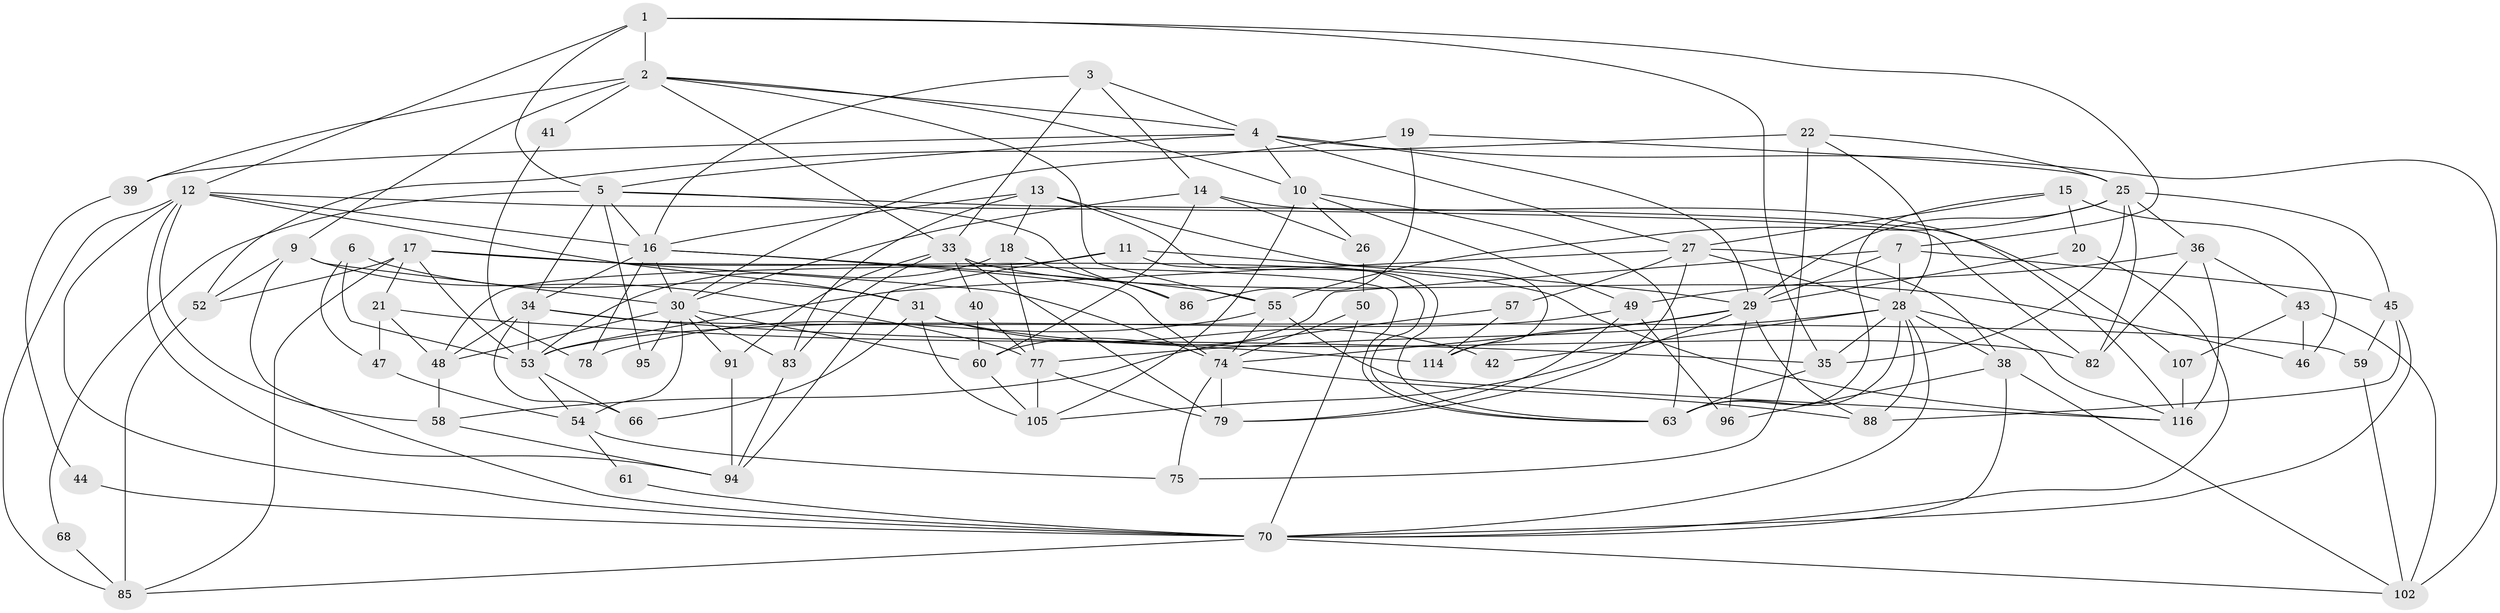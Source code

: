 // Generated by graph-tools (version 1.1) at 2025/23/03/03/25 07:23:57]
// undirected, 77 vertices, 190 edges
graph export_dot {
graph [start="1"]
  node [color=gray90,style=filled];
  1 [super="+113"];
  2 [super="+100"];
  3;
  4 [super="+8"];
  5 [super="+104"];
  6;
  7 [super="+37"];
  9 [super="+32"];
  10 [super="+51"];
  11;
  12 [super="+99"];
  13 [super="+56"];
  14 [super="+71"];
  15 [super="+112"];
  16 [super="+62"];
  17 [super="+111"];
  18 [super="+24"];
  19;
  20;
  21 [super="+110"];
  22 [super="+23"];
  25 [super="+119"];
  26;
  27 [super="+92"];
  28 [super="+69"];
  29 [super="+72"];
  30 [super="+84"];
  31 [super="+106"];
  33 [super="+73"];
  34 [super="+80"];
  35;
  36;
  38 [super="+89"];
  39;
  40;
  41;
  42;
  43;
  44;
  45 [super="+81"];
  46;
  47;
  48 [super="+67"];
  49;
  50;
  52 [super="+93"];
  53 [super="+64"];
  54 [super="+76"];
  55 [super="+101"];
  57;
  58 [super="+87"];
  59;
  60 [super="+98"];
  61;
  63 [super="+65"];
  66;
  68;
  70 [super="+117"];
  74 [super="+103"];
  75;
  77 [super="+97"];
  78;
  79 [super="+108"];
  82;
  83 [super="+90"];
  85 [super="+109"];
  86;
  88;
  91;
  94 [super="+115"];
  95;
  96;
  102;
  105;
  107;
  114;
  116 [super="+118"];
  1 -- 35;
  1 -- 5;
  1 -- 7;
  1 -- 2;
  1 -- 12;
  2 -- 4;
  2 -- 9;
  2 -- 39;
  2 -- 41;
  2 -- 10;
  2 -- 33;
  2 -- 55;
  3 -- 16;
  3 -- 14;
  3 -- 33;
  3 -- 4;
  4 -- 102;
  4 -- 10;
  4 -- 29;
  4 -- 5;
  4 -- 39;
  4 -- 27;
  5 -- 68;
  5 -- 95;
  5 -- 34;
  5 -- 86;
  5 -- 107;
  5 -- 16;
  6 -- 31;
  6 -- 47;
  6 -- 53;
  7 -- 45;
  7 -- 60;
  7 -- 29;
  7 -- 28;
  9 -- 77;
  9 -- 70;
  9 -- 52;
  9 -- 30;
  10 -- 105;
  10 -- 26;
  10 -- 49;
  10 -- 63;
  11 -- 63;
  11 -- 29;
  11 -- 48;
  11 -- 94;
  12 -- 85;
  12 -- 94;
  12 -- 16;
  12 -- 82;
  12 -- 58 [weight=2];
  12 -- 31;
  12 -- 70;
  13 -- 114;
  13 -- 16;
  13 -- 18;
  13 -- 83;
  13 -- 63;
  14 -- 30;
  14 -- 26;
  14 -- 60;
  14 -- 116;
  15 -- 20;
  15 -- 27;
  15 -- 46;
  15 -- 63;
  16 -- 74;
  16 -- 78 [weight=2];
  16 -- 34;
  16 -- 55;
  16 -- 30;
  17 -- 52;
  17 -- 85;
  17 -- 63;
  17 -- 116;
  17 -- 21;
  17 -- 53;
  17 -- 74;
  18 -- 53;
  18 -- 86;
  18 -- 77;
  19 -- 86;
  19 -- 30;
  19 -- 25;
  20 -- 29;
  20 -- 70;
  21 -- 48;
  21 -- 35;
  21 -- 47;
  22 -- 25;
  22 -- 28;
  22 -- 52 [weight=2];
  22 -- 75;
  25 -- 35;
  25 -- 29;
  25 -- 55;
  25 -- 82;
  25 -- 36;
  25 -- 45;
  26 -- 50;
  27 -- 38;
  27 -- 57;
  27 -- 28;
  27 -- 53;
  27 -- 79;
  28 -- 35;
  28 -- 38;
  28 -- 42;
  28 -- 88;
  28 -- 116;
  28 -- 70;
  28 -- 77;
  28 -- 63;
  29 -- 74;
  29 -- 88;
  29 -- 114;
  29 -- 96;
  29 -- 105;
  30 -- 95;
  30 -- 60;
  30 -- 48;
  30 -- 83;
  30 -- 54;
  30 -- 91;
  31 -- 82;
  31 -- 66;
  31 -- 105;
  31 -- 42;
  33 -- 46;
  33 -- 40;
  33 -- 91;
  33 -- 79;
  33 -- 83;
  34 -- 59;
  34 -- 66;
  34 -- 114;
  34 -- 53;
  34 -- 48;
  35 -- 63;
  36 -- 116;
  36 -- 82;
  36 -- 43;
  36 -- 49;
  38 -- 70;
  38 -- 96;
  38 -- 102;
  39 -- 44;
  40 -- 60;
  40 -- 77;
  41 -- 78;
  43 -- 102;
  43 -- 46;
  43 -- 107;
  44 -- 70;
  45 -- 88;
  45 -- 59;
  45 -- 70;
  47 -- 54;
  48 -- 58;
  49 -- 53;
  49 -- 96;
  49 -- 79;
  50 -- 74;
  50 -- 70;
  52 -- 85;
  53 -- 66;
  53 -- 54;
  54 -- 61;
  54 -- 75;
  55 -- 78;
  55 -- 74 [weight=2];
  55 -- 116;
  57 -- 114;
  57 -- 58;
  58 -- 94;
  59 -- 102;
  60 -- 105;
  61 -- 70;
  68 -- 85;
  70 -- 85;
  70 -- 102;
  74 -- 79;
  74 -- 88;
  74 -- 75;
  77 -- 79;
  77 -- 105;
  83 -- 94;
  91 -- 94;
  107 -- 116;
}
